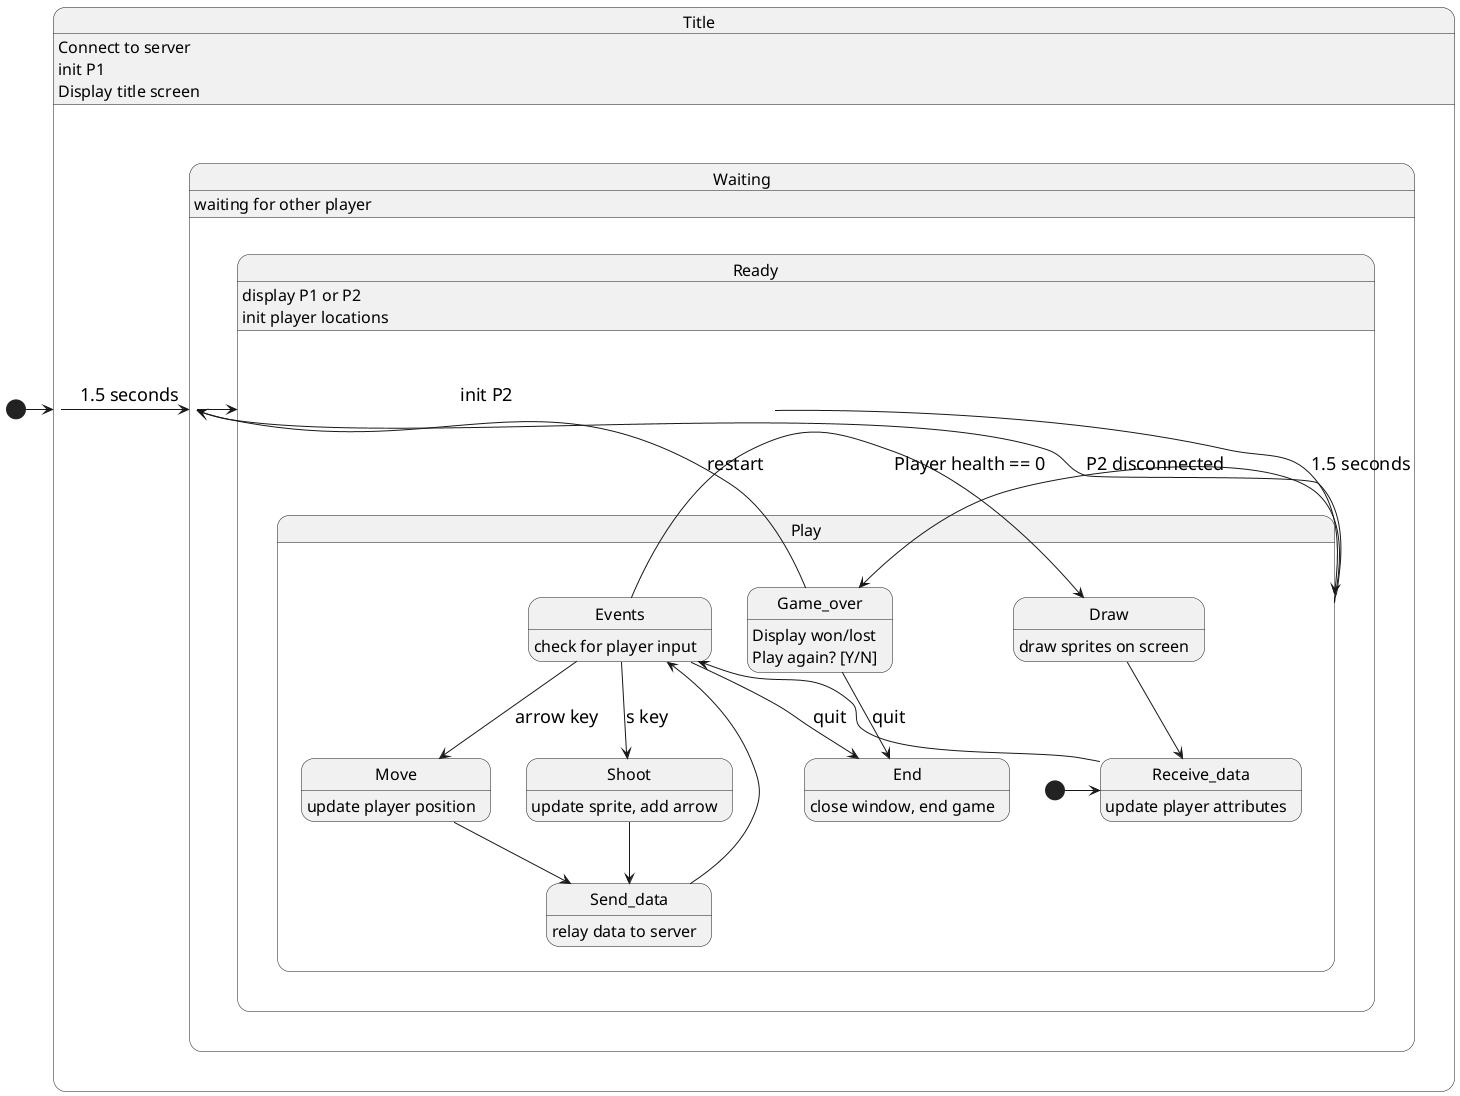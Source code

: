 @startuml
skinparam monochrome true
skinparam StateFontSize 20
skinparam StateAttributeFontSize 16
skinparam ArrowFontSize 18
[*] -> Title

state Title {
  Title: Connect to server
  Title: init P1
  Title: Display title screen
  Title -right-> Waiting: 1.5 seconds
}

state Waiting   {
    Waiting: waiting for other player
    Waiting -right-> Ready: init P2
}

state Ready {
    Ready: display P1 or P2
    Ready: init player locations
    Ready --> Play: 1.5 seconds
}

state Play  {
    Play -left-> Game_over: Player health == 0
    Play -left-> Waiting: P2 disconnected
    Receive_data: update player attributes
    [*] -> Receive_data
    Events: check for player input
    Receive_data --> Events
    Events --> End: quit
    Events --> Move: arrow key
    Move: update player position
    Move --> Send_data
    Events --> Shoot: s key
    Shoot: update sprite, add arrow
    Shoot --> Send_data
    Send_data --> Events
    Send_data: relay data to server
    Events -r-> Draw
    Draw: draw sprites on screen
    Draw --> Receive_data

}

state Game_over {
    Game_over: Display won/lost
    Game_over: Play again? [Y/N]
    Game_over -up-> Waiting: restart
    Game_over -down-> End: quit
}

state End   {
    End: close window, end game
}

@enduml
